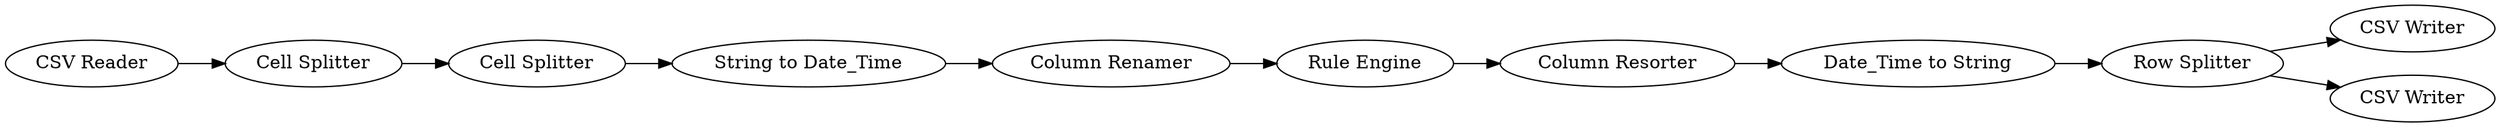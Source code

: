 digraph {
	6 -> 5
	8 -> 10
	3 -> 4
	12 -> 8
	9 -> 12
	1 -> 2
	2 -> 3
	5 -> 9
	4 -> 6
	8 -> 11
	5 [label="Rule Engine"]
	1 [label="CSV Reader"]
	9 [label="Column Resorter"]
	11 [label="CSV Writer"]
	4 [label="String to Date_Time"]
	6 [label="Column Renamer"]
	8 [label="Row Splitter"]
	12 [label="Date_Time to String"]
	3 [label="Cell Splitter"]
	2 [label="Cell Splitter"]
	10 [label="CSV Writer"]
	rankdir=LR
}
